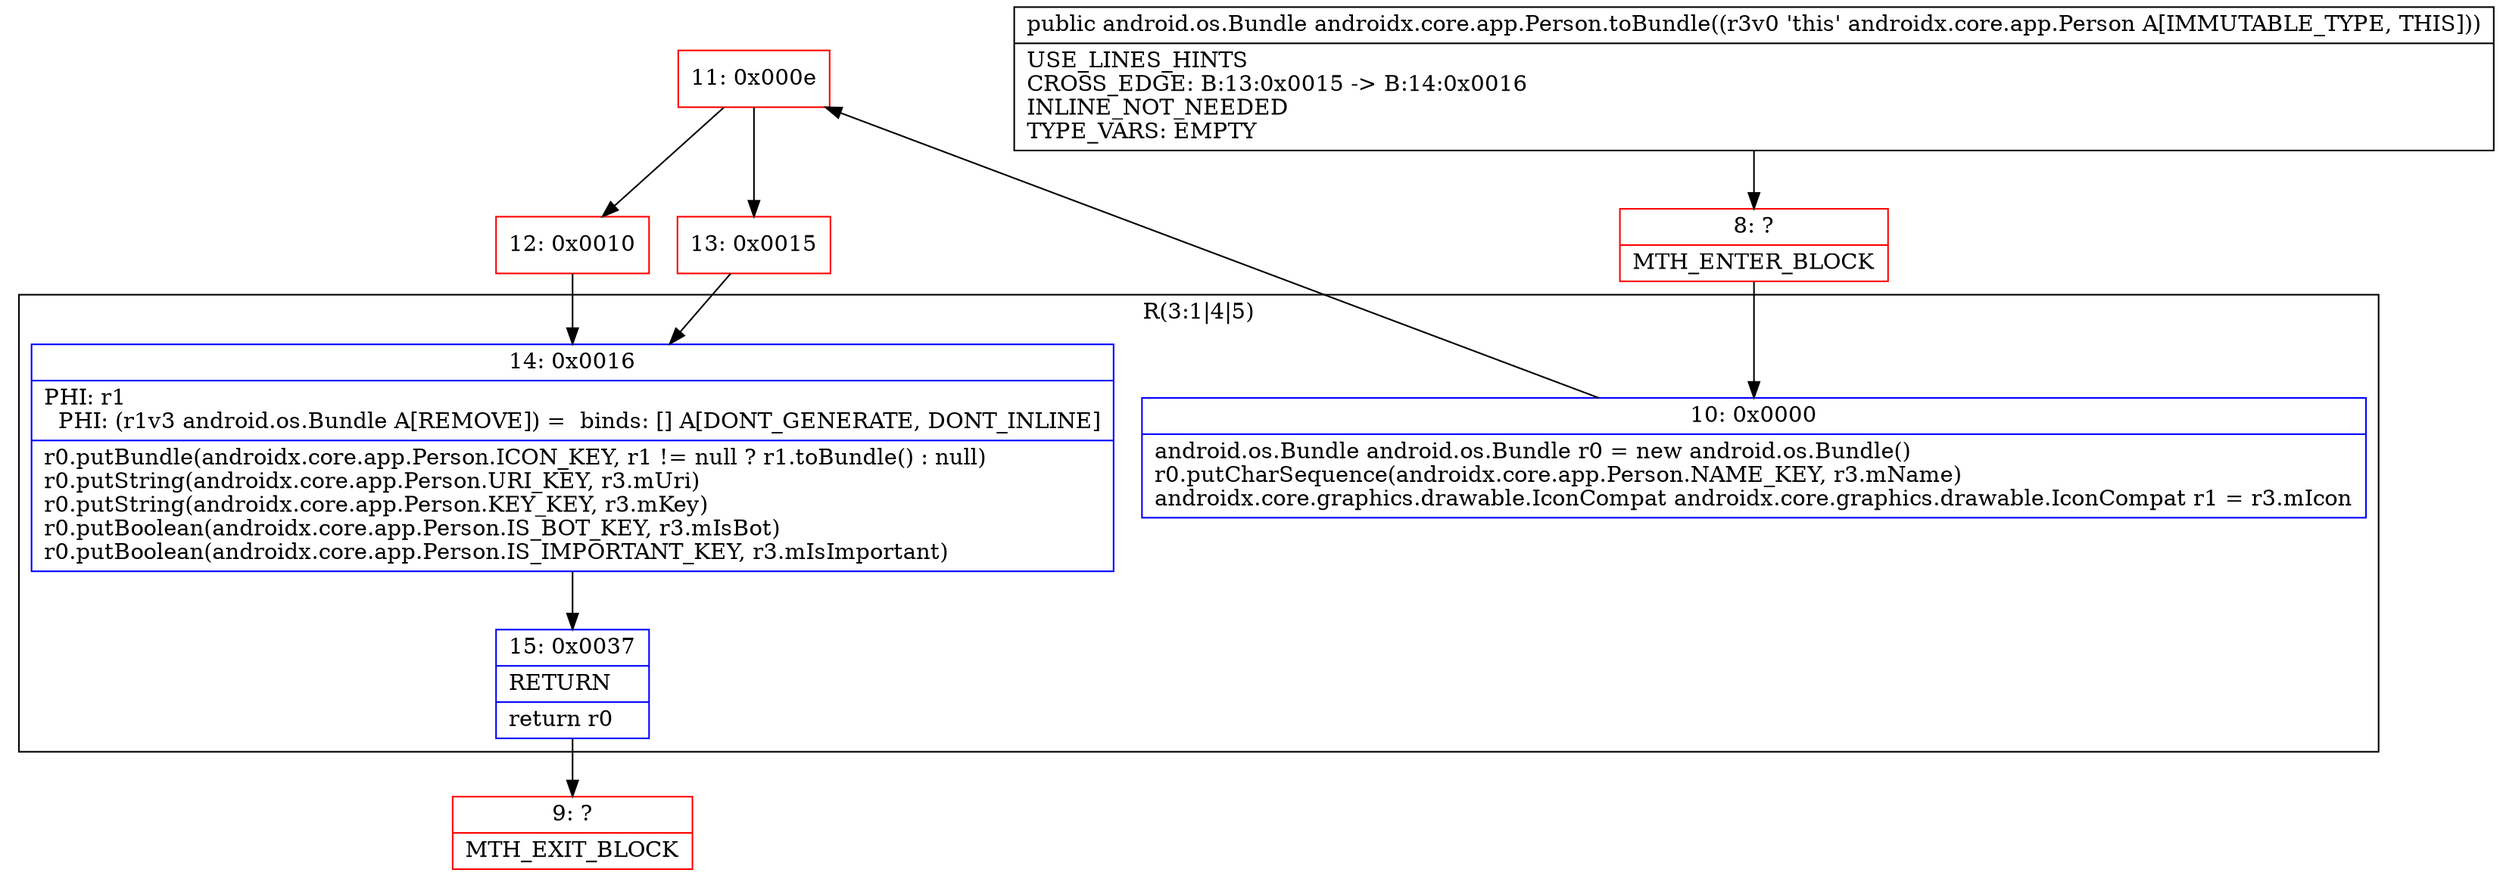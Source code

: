 digraph "CFG forandroidx.core.app.Person.toBundle()Landroid\/os\/Bundle;" {
subgraph cluster_Region_487467142 {
label = "R(3:1|4|5)";
node [shape=record,color=blue];
Node_10 [shape=record,label="{10\:\ 0x0000|android.os.Bundle android.os.Bundle r0 = new android.os.Bundle()\lr0.putCharSequence(androidx.core.app.Person.NAME_KEY, r3.mName)\landroidx.core.graphics.drawable.IconCompat androidx.core.graphics.drawable.IconCompat r1 = r3.mIcon\l}"];
Node_14 [shape=record,label="{14\:\ 0x0016|PHI: r1 \l  PHI: (r1v3 android.os.Bundle A[REMOVE]) =  binds: [] A[DONT_GENERATE, DONT_INLINE]\l|r0.putBundle(androidx.core.app.Person.ICON_KEY, r1 != null ? r1.toBundle() : null)\lr0.putString(androidx.core.app.Person.URI_KEY, r3.mUri)\lr0.putString(androidx.core.app.Person.KEY_KEY, r3.mKey)\lr0.putBoolean(androidx.core.app.Person.IS_BOT_KEY, r3.mIsBot)\lr0.putBoolean(androidx.core.app.Person.IS_IMPORTANT_KEY, r3.mIsImportant)\l}"];
Node_15 [shape=record,label="{15\:\ 0x0037|RETURN\l|return r0\l}"];
}
Node_8 [shape=record,color=red,label="{8\:\ ?|MTH_ENTER_BLOCK\l}"];
Node_11 [shape=record,color=red,label="{11\:\ 0x000e}"];
Node_12 [shape=record,color=red,label="{12\:\ 0x0010}"];
Node_9 [shape=record,color=red,label="{9\:\ ?|MTH_EXIT_BLOCK\l}"];
Node_13 [shape=record,color=red,label="{13\:\ 0x0015}"];
MethodNode[shape=record,label="{public android.os.Bundle androidx.core.app.Person.toBundle((r3v0 'this' androidx.core.app.Person A[IMMUTABLE_TYPE, THIS]))  | USE_LINES_HINTS\lCROSS_EDGE: B:13:0x0015 \-\> B:14:0x0016\lINLINE_NOT_NEEDED\lTYPE_VARS: EMPTY\l}"];
MethodNode -> Node_8;Node_10 -> Node_11;
Node_14 -> Node_15;
Node_15 -> Node_9;
Node_8 -> Node_10;
Node_11 -> Node_12;
Node_11 -> Node_13;
Node_12 -> Node_14;
Node_13 -> Node_14;
}

